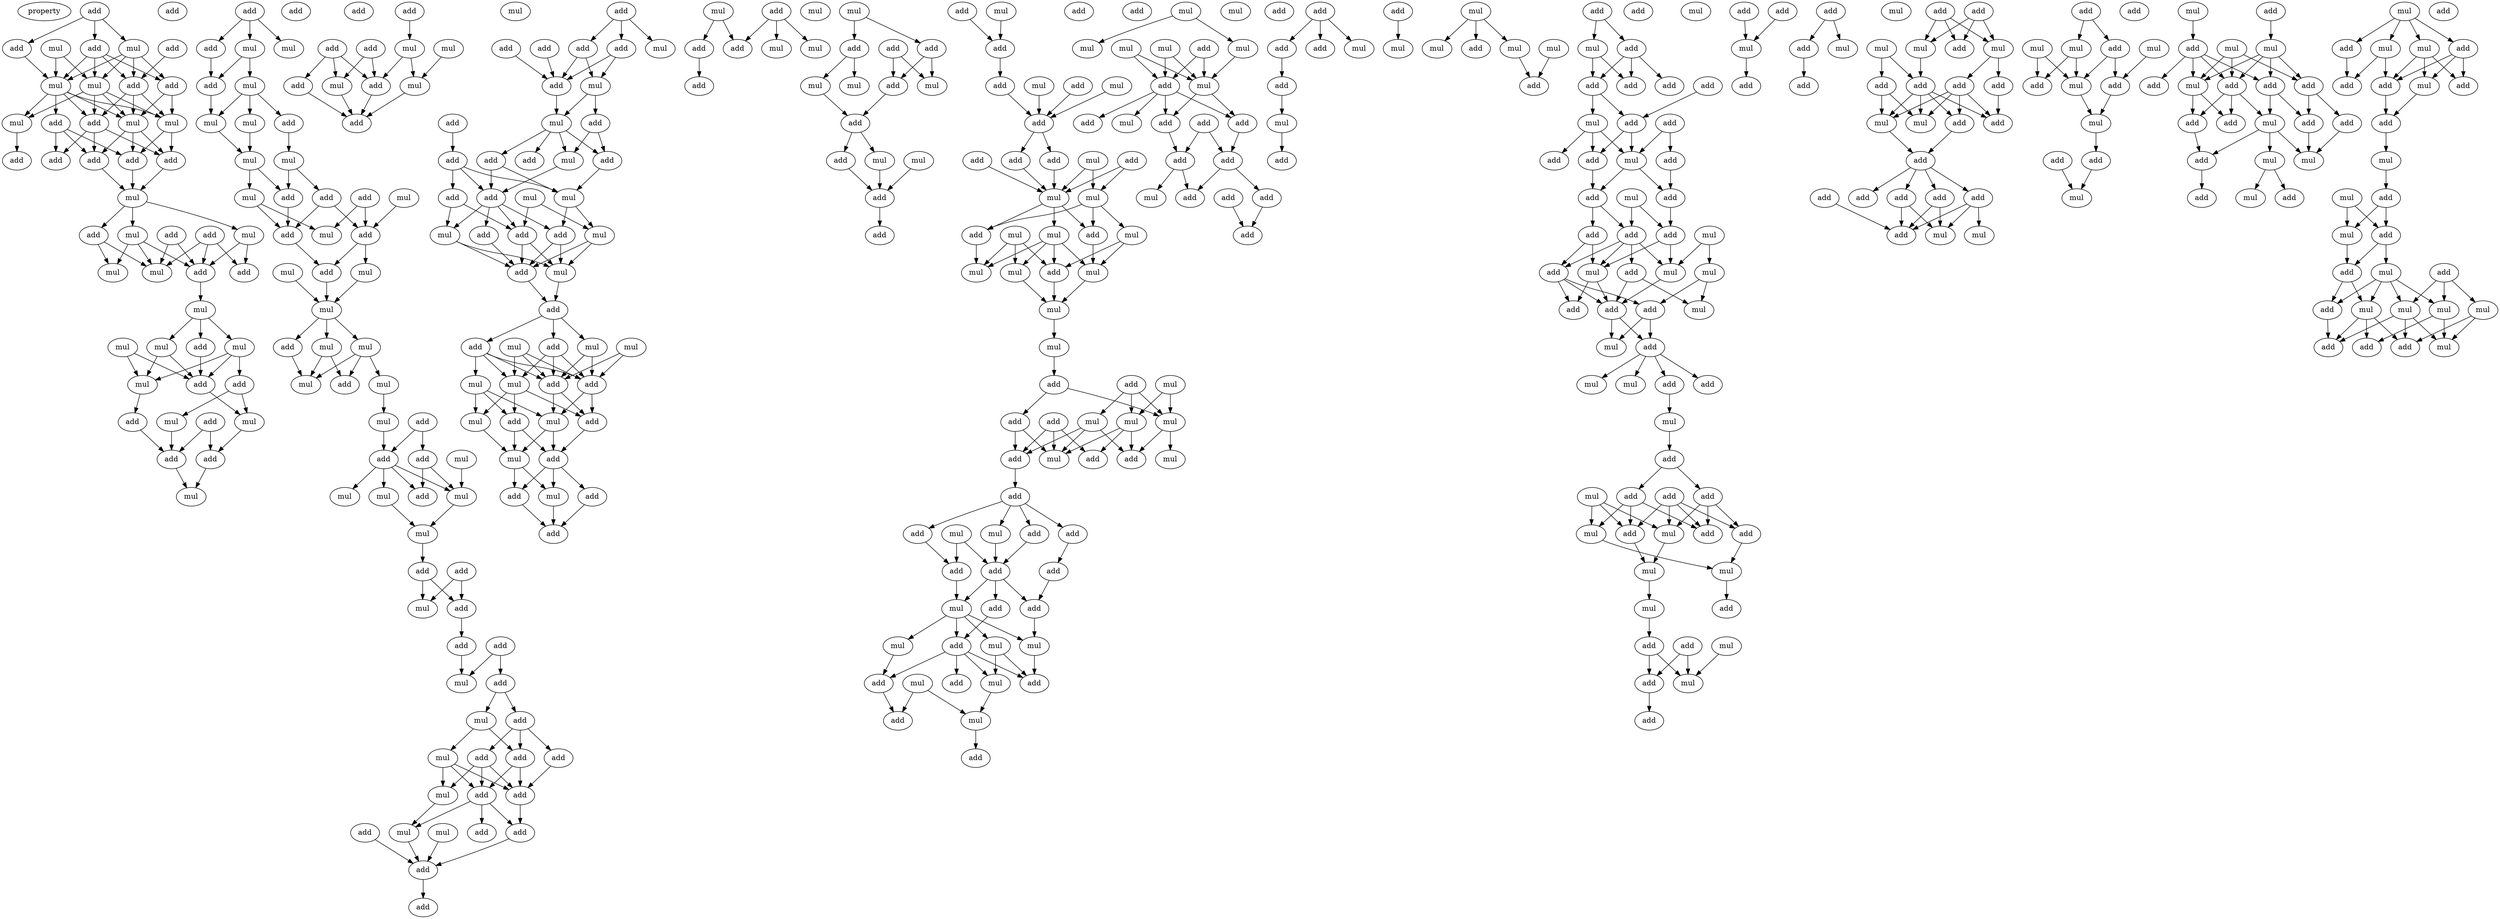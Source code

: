 digraph {
    node [fontcolor=black]
    property [mul=2,lf=1.9]
    0 [ label = add ];
    1 [ label = add ];
    2 [ label = add ];
    3 [ label = add ];
    4 [ label = mul ];
    5 [ label = mul ];
    6 [ label = add ];
    7 [ label = mul ];
    8 [ label = add ];
    9 [ label = mul ];
    10 [ label = add ];
    11 [ label = mul ];
    12 [ label = mul ];
    13 [ label = mul ];
    14 [ label = add ];
    15 [ label = add ];
    16 [ label = add ];
    17 [ label = add ];
    18 [ label = add ];
    19 [ label = add ];
    20 [ label = add ];
    21 [ label = mul ];
    22 [ label = mul ];
    23 [ label = add ];
    24 [ label = add ];
    25 [ label = mul ];
    26 [ label = add ];
    27 [ label = add ];
    28 [ label = add ];
    29 [ label = mul ];
    30 [ label = mul ];
    31 [ label = mul ];
    32 [ label = mul ];
    33 [ label = mul ];
    34 [ label = add ];
    35 [ label = mul ];
    36 [ label = add ];
    37 [ label = mul ];
    38 [ label = add ];
    39 [ label = mul ];
    40 [ label = mul ];
    41 [ label = add ];
    42 [ label = add ];
    43 [ label = add ];
    44 [ label = add ];
    45 [ label = mul ];
    46 [ label = add ];
    47 [ label = mul ];
    48 [ label = add ];
    49 [ label = mul ];
    50 [ label = mul ];
    51 [ label = add ];
    52 [ label = mul ];
    53 [ label = add ];
    54 [ label = mul ];
    55 [ label = mul ];
    56 [ label = mul ];
    57 [ label = mul ];
    58 [ label = add ];
    59 [ label = add ];
    60 [ label = add ];
    61 [ label = mul ];
    62 [ label = add ];
    63 [ label = mul ];
    64 [ label = add ];
    65 [ label = mul ];
    66 [ label = add ];
    67 [ label = mul ];
    68 [ label = mul ];
    69 [ label = add ];
    70 [ label = add ];
    71 [ label = mul ];
    72 [ label = mul ];
    73 [ label = add ];
    74 [ label = mul ];
    75 [ label = mul ];
    76 [ label = mul ];
    77 [ label = add ];
    78 [ label = mul ];
    79 [ label = add ];
    80 [ label = add ];
    81 [ label = mul ];
    82 [ label = mul ];
    83 [ label = mul ];
    84 [ label = add ];
    85 [ label = mul ];
    86 [ label = add ];
    87 [ label = add ];
    88 [ label = add ];
    89 [ label = add ];
    90 [ label = mul ];
    91 [ label = add ];
    92 [ label = add ];
    93 [ label = mul ];
    94 [ label = add ];
    95 [ label = add ];
    96 [ label = mul ];
    97 [ label = add ];
    98 [ label = mul ];
    99 [ label = add ];
    100 [ label = add ];
    101 [ label = mul ];
    102 [ label = add ];
    103 [ label = add ];
    104 [ label = add ];
    105 [ label = mul ];
    106 [ label = mul ];
    107 [ label = add ];
    108 [ label = add ];
    109 [ label = add ];
    110 [ label = add ];
    111 [ label = add ];
    112 [ label = mul ];
    113 [ label = add ];
    114 [ label = add ];
    115 [ label = mul ];
    116 [ label = mul ];
    117 [ label = add ];
    118 [ label = add ];
    119 [ label = mul ];
    120 [ label = add ];
    121 [ label = mul ];
    122 [ label = add ];
    123 [ label = add ];
    124 [ label = add ];
    125 [ label = add ];
    126 [ label = add ];
    127 [ label = mul ];
    128 [ label = add ];
    129 [ label = mul ];
    130 [ label = add ];
    131 [ label = add ];
    132 [ label = mul ];
    133 [ label = add ];
    134 [ label = mul ];
    135 [ label = add ];
    136 [ label = add ];
    137 [ label = add ];
    138 [ label = mul ];
    139 [ label = add ];
    140 [ label = add ];
    141 [ label = mul ];
    142 [ label = add ];
    143 [ label = add ];
    144 [ label = mul ];
    145 [ label = mul ];
    146 [ label = add ];
    147 [ label = add ];
    148 [ label = mul ];
    149 [ label = add ];
    150 [ label = add ];
    151 [ label = mul ];
    152 [ label = mul ];
    153 [ label = add ];
    154 [ label = mul ];
    155 [ label = add ];
    156 [ label = mul ];
    157 [ label = mul ];
    158 [ label = add ];
    159 [ label = mul ];
    160 [ label = mul ];
    161 [ label = add ];
    162 [ label = add ];
    163 [ label = mul ];
    164 [ label = add ];
    165 [ label = add ];
    166 [ label = mul ];
    167 [ label = add ];
    168 [ label = add ];
    169 [ label = mul ];
    170 [ label = add ];
    171 [ label = mul ];
    172 [ label = mul ];
    173 [ label = add ];
    174 [ label = add ];
    175 [ label = mul ];
    176 [ label = add ];
    177 [ label = mul ];
    178 [ label = add ];
    179 [ label = add ];
    180 [ label = add ];
    181 [ label = mul ];
    182 [ label = add ];
    183 [ label = mul ];
    184 [ label = mul ];
    185 [ label = add ];
    186 [ label = mul ];
    187 [ label = add ];
    188 [ label = mul ];
    189 [ label = add ];
    190 [ label = add ];
    191 [ label = add ];
    192 [ label = mul ];
    193 [ label = add ];
    194 [ label = mul ];
    195 [ label = add ];
    196 [ label = add ];
    197 [ label = add ];
    198 [ label = mul ];
    199 [ label = add ];
    200 [ label = add ];
    201 [ label = add ];
    202 [ label = mul ];
    203 [ label = add ];
    204 [ label = add ];
    205 [ label = mul ];
    206 [ label = mul ];
    207 [ label = add ];
    208 [ label = mul ];
    209 [ label = mul ];
    210 [ label = mul ];
    211 [ label = add ];
    212 [ label = mul ];
    213 [ label = mul ];
    214 [ label = add ];
    215 [ label = mul ];
    216 [ label = add ];
    217 [ label = mul ];
    218 [ label = mul ];
    219 [ label = add ];
    220 [ label = mul ];
    221 [ label = add ];
    222 [ label = mul ];
    223 [ label = mul ];
    224 [ label = add ];
    225 [ label = mul ];
    226 [ label = add ];
    227 [ label = mul ];
    228 [ label = add ];
    229 [ label = add ];
    230 [ label = mul ];
    231 [ label = add ];
    232 [ label = add ];
    233 [ label = add ];
    234 [ label = add ];
    235 [ label = add ];
    236 [ label = mul ];
    237 [ label = mul ];
    238 [ label = add ];
    239 [ label = add ];
    240 [ label = add ];
    241 [ label = add ];
    242 [ label = add ];
    243 [ label = mul ];
    244 [ label = mul ];
    245 [ label = mul ];
    246 [ label = add ];
    247 [ label = mul ];
    248 [ label = mul ];
    249 [ label = add ];
    250 [ label = mul ];
    251 [ label = add ];
    252 [ label = add ];
    253 [ label = add ];
    254 [ label = mul ];
    255 [ label = add ];
    256 [ label = mul ];
    257 [ label = mul ];
    258 [ label = mul ];
    259 [ label = mul ];
    260 [ label = add ];
    261 [ label = mul ];
    262 [ label = add ];
    263 [ label = mul ];
    264 [ label = add ];
    265 [ label = add ];
    266 [ label = mul ];
    267 [ label = add ];
    268 [ label = add ];
    269 [ label = add ];
    270 [ label = add ];
    271 [ label = add ];
    272 [ label = add ];
    273 [ label = mul ];
    274 [ label = add ];
    275 [ label = add ];
    276 [ label = mul ];
    277 [ label = add ];
    278 [ label = add ];
    279 [ label = add ];
    280 [ label = add ];
    281 [ label = mul ];
    282 [ label = add ];
    283 [ label = add ];
    284 [ label = mul ];
    285 [ label = mul ];
    286 [ label = mul ];
    287 [ label = mul ];
    288 [ label = mul ];
    289 [ label = add ];
    290 [ label = mul ];
    291 [ label = add ];
    292 [ label = add ];
    293 [ label = add ];
    294 [ label = add ];
    295 [ label = mul ];
    296 [ label = add ];
    297 [ label = add ];
    298 [ label = add ];
    299 [ label = add ];
    300 [ label = mul ];
    301 [ label = add ];
    302 [ label = add ];
    303 [ label = add ];
    304 [ label = add ];
    305 [ label = mul ];
    306 [ label = add ];
    307 [ label = mul ];
    308 [ label = add ];
    309 [ label = add ];
    310 [ label = add ];
    311 [ label = add ];
    312 [ label = mul ];
    313 [ label = add ];
    314 [ label = mul ];
    315 [ label = mul ];
    316 [ label = add ];
    317 [ label = mul ];
    318 [ label = add ];
    319 [ label = add ];
    320 [ label = add ];
    321 [ label = add ];
    322 [ label = mul ];
    323 [ label = add ];
    324 [ label = mul ];
    325 [ label = mul ];
    326 [ label = mul ];
    327 [ label = add ];
    328 [ label = add ];
    329 [ label = mul ];
    330 [ label = add ];
    331 [ label = add ];
    332 [ label = mul ];
    333 [ label = add ];
    334 [ label = add ];
    335 [ label = add ];
    336 [ label = add ];
    337 [ label = mul ];
    338 [ label = mul ];
    339 [ label = add ];
    340 [ label = mul ];
    341 [ label = mul ];
    342 [ label = add ];
    343 [ label = mul ];
    344 [ label = add ];
    345 [ label = mul ];
    346 [ label = add ];
    347 [ label = add ];
    348 [ label = mul ];
    349 [ label = add ];
    350 [ label = add ];
    351 [ label = mul ];
    352 [ label = add ];
    353 [ label = add ];
    354 [ label = add ];
    355 [ label = mul ];
    356 [ label = add ];
    357 [ label = add ];
    358 [ label = mul ];
    359 [ label = mul ];
    360 [ label = add ];
    361 [ label = add ];
    362 [ label = add ];
    363 [ label = mul ];
    364 [ label = add ];
    365 [ label = mul ];
    366 [ label = mul ];
    367 [ label = add ];
    368 [ label = add ];
    369 [ label = add ];
    370 [ label = add ];
    371 [ label = mul ];
    372 [ label = add ];
    373 [ label = add ];
    374 [ label = mul ];
    375 [ label = add ];
    376 [ label = add ];
    377 [ label = add ];
    378 [ label = add ];
    379 [ label = add ];
    380 [ label = add ];
    381 [ label = add ];
    382 [ label = mul ];
    383 [ label = mul ];
    384 [ label = add ];
    385 [ label = mul ];
    386 [ label = mul ];
    387 [ label = add ];
    388 [ label = mul ];
    389 [ label = mul ];
    390 [ label = add ];
    391 [ label = add ];
    392 [ label = add ];
    393 [ label = mul ];
    394 [ label = add ];
    395 [ label = add ];
    396 [ label = mul ];
    397 [ label = mul ];
    398 [ label = add ];
    399 [ label = mul ];
    400 [ label = mul ];
    401 [ label = add ];
    402 [ label = add ];
    403 [ label = add ];
    404 [ label = add ];
    405 [ label = mul ];
    406 [ label = add ];
    407 [ label = add ];
    408 [ label = add ];
    409 [ label = add ];
    410 [ label = mul ];
    411 [ label = add ];
    412 [ label = mul ];
    413 [ label = mul ];
    414 [ label = add ];
    415 [ label = add ];
    416 [ label = mul ];
    417 [ label = add ];
    418 [ label = mul ];
    419 [ label = mul ];
    420 [ label = mul ];
    421 [ label = add ];
    422 [ label = add ];
    423 [ label = mul ];
    424 [ label = add ];
    425 [ label = add ];
    426 [ label = add ];
    427 [ label = add ];
    428 [ label = add ];
    429 [ label = mul ];
    430 [ label = mul ];
    431 [ label = add ];
    432 [ label = mul ];
    433 [ label = add ];
    434 [ label = add ];
    435 [ label = mul ];
    436 [ label = add ];
    437 [ label = mul ];
    438 [ label = mul ];
    439 [ label = add ];
    440 [ label = mul ];
    441 [ label = mul ];
    442 [ label = add ];
    443 [ label = add ];
    444 [ label = add ];
    445 [ label = mul ];
    0 -> 2 [ name = 0 ];
    0 -> 3 [ name = 1 ];
    0 -> 5 [ name = 2 ];
    2 -> 7 [ name = 3 ];
    2 -> 8 [ name = 4 ];
    2 -> 9 [ name = 5 ];
    2 -> 10 [ name = 6 ];
    3 -> 9 [ name = 7 ];
    4 -> 7 [ name = 8 ];
    4 -> 9 [ name = 9 ];
    5 -> 7 [ name = 10 ];
    5 -> 8 [ name = 11 ];
    5 -> 9 [ name = 12 ];
    5 -> 10 [ name = 13 ];
    6 -> 8 [ name = 14 ];
    7 -> 11 [ name = 15 ];
    7 -> 12 [ name = 16 ];
    7 -> 13 [ name = 17 ];
    7 -> 15 [ name = 18 ];
    8 -> 12 [ name = 19 ];
    8 -> 13 [ name = 20 ];
    8 -> 15 [ name = 21 ];
    9 -> 11 [ name = 22 ];
    9 -> 12 [ name = 23 ];
    9 -> 13 [ name = 24 ];
    9 -> 14 [ name = 25 ];
    9 -> 15 [ name = 26 ];
    10 -> 12 [ name = 27 ];
    10 -> 13 [ name = 28 ];
    11 -> 18 [ name = 29 ];
    12 -> 16 [ name = 30 ];
    12 -> 19 [ name = 31 ];
    12 -> 20 [ name = 32 ];
    13 -> 16 [ name = 33 ];
    13 -> 19 [ name = 34 ];
    14 -> 17 [ name = 35 ];
    14 -> 19 [ name = 36 ];
    14 -> 20 [ name = 37 ];
    15 -> 16 [ name = 38 ];
    15 -> 17 [ name = 39 ];
    15 -> 20 [ name = 40 ];
    16 -> 21 [ name = 41 ];
    19 -> 21 [ name = 42 ];
    20 -> 21 [ name = 43 ];
    21 -> 22 [ name = 44 ];
    21 -> 25 [ name = 45 ];
    21 -> 26 [ name = 46 ];
    22 -> 27 [ name = 47 ];
    22 -> 28 [ name = 48 ];
    23 -> 27 [ name = 49 ];
    23 -> 29 [ name = 50 ];
    24 -> 27 [ name = 51 ];
    24 -> 28 [ name = 52 ];
    24 -> 29 [ name = 53 ];
    25 -> 27 [ name = 54 ];
    25 -> 29 [ name = 55 ];
    25 -> 30 [ name = 56 ];
    26 -> 29 [ name = 57 ];
    26 -> 30 [ name = 58 ];
    27 -> 31 [ name = 59 ];
    31 -> 32 [ name = 60 ];
    31 -> 34 [ name = 61 ];
    31 -> 35 [ name = 62 ];
    32 -> 37 [ name = 63 ];
    32 -> 38 [ name = 64 ];
    33 -> 37 [ name = 65 ];
    33 -> 38 [ name = 66 ];
    34 -> 38 [ name = 67 ];
    35 -> 36 [ name = 68 ];
    35 -> 37 [ name = 69 ];
    35 -> 38 [ name = 70 ];
    36 -> 39 [ name = 71 ];
    36 -> 40 [ name = 72 ];
    37 -> 41 [ name = 73 ];
    38 -> 40 [ name = 74 ];
    39 -> 44 [ name = 75 ];
    40 -> 43 [ name = 76 ];
    41 -> 44 [ name = 77 ];
    42 -> 43 [ name = 78 ];
    42 -> 44 [ name = 79 ];
    43 -> 45 [ name = 80 ];
    44 -> 45 [ name = 81 ];
    46 -> 47 [ name = 82 ];
    46 -> 48 [ name = 83 ];
    46 -> 49 [ name = 84 ];
    47 -> 50 [ name = 85 ];
    47 -> 51 [ name = 86 ];
    48 -> 51 [ name = 87 ];
    50 -> 52 [ name = 88 ];
    50 -> 53 [ name = 89 ];
    50 -> 54 [ name = 90 ];
    51 -> 52 [ name = 91 ];
    52 -> 55 [ name = 92 ];
    53 -> 56 [ name = 93 ];
    54 -> 55 [ name = 94 ];
    55 -> 57 [ name = 95 ];
    55 -> 59 [ name = 96 ];
    56 -> 59 [ name = 97 ];
    56 -> 60 [ name = 98 ];
    57 -> 62 [ name = 99 ];
    57 -> 63 [ name = 100 ];
    58 -> 63 [ name = 101 ];
    58 -> 64 [ name = 102 ];
    59 -> 62 [ name = 103 ];
    60 -> 62 [ name = 104 ];
    60 -> 64 [ name = 105 ];
    61 -> 64 [ name = 106 ];
    62 -> 66 [ name = 107 ];
    64 -> 66 [ name = 108 ];
    64 -> 67 [ name = 109 ];
    65 -> 68 [ name = 110 ];
    66 -> 68 [ name = 111 ];
    67 -> 68 [ name = 112 ];
    68 -> 70 [ name = 113 ];
    68 -> 71 [ name = 114 ];
    68 -> 72 [ name = 115 ];
    70 -> 75 [ name = 116 ];
    71 -> 73 [ name = 117 ];
    71 -> 75 [ name = 118 ];
    72 -> 73 [ name = 119 ];
    72 -> 74 [ name = 120 ];
    72 -> 75 [ name = 121 ];
    74 -> 76 [ name = 122 ];
    76 -> 79 [ name = 123 ];
    77 -> 79 [ name = 124 ];
    77 -> 80 [ name = 125 ];
    78 -> 83 [ name = 126 ];
    79 -> 81 [ name = 127 ];
    79 -> 82 [ name = 128 ];
    79 -> 83 [ name = 129 ];
    79 -> 84 [ name = 130 ];
    80 -> 83 [ name = 131 ];
    80 -> 84 [ name = 132 ];
    82 -> 85 [ name = 133 ];
    83 -> 85 [ name = 134 ];
    85 -> 88 [ name = 135 ];
    86 -> 89 [ name = 136 ];
    86 -> 90 [ name = 137 ];
    88 -> 89 [ name = 138 ];
    88 -> 90 [ name = 139 ];
    89 -> 91 [ name = 140 ];
    91 -> 93 [ name = 141 ];
    92 -> 93 [ name = 142 ];
    92 -> 94 [ name = 143 ];
    94 -> 95 [ name = 144 ];
    94 -> 96 [ name = 145 ];
    95 -> 97 [ name = 146 ];
    95 -> 99 [ name = 147 ];
    95 -> 100 [ name = 148 ];
    96 -> 97 [ name = 149 ];
    96 -> 98 [ name = 150 ];
    97 -> 102 [ name = 151 ];
    97 -> 103 [ name = 152 ];
    98 -> 101 [ name = 153 ];
    98 -> 102 [ name = 154 ];
    98 -> 103 [ name = 155 ];
    99 -> 102 [ name = 156 ];
    100 -> 101 [ name = 157 ];
    100 -> 102 [ name = 158 ];
    100 -> 103 [ name = 159 ];
    101 -> 105 [ name = 160 ];
    102 -> 107 [ name = 161 ];
    103 -> 104 [ name = 162 ];
    103 -> 105 [ name = 163 ];
    103 -> 107 [ name = 164 ];
    105 -> 109 [ name = 165 ];
    106 -> 109 [ name = 166 ];
    107 -> 109 [ name = 167 ];
    108 -> 109 [ name = 168 ];
    109 -> 110 [ name = 169 ];
    111 -> 112 [ name = 170 ];
    112 -> 118 [ name = 171 ];
    112 -> 119 [ name = 172 ];
    113 -> 116 [ name = 173 ];
    113 -> 117 [ name = 174 ];
    113 -> 118 [ name = 175 ];
    114 -> 116 [ name = 176 ];
    114 -> 118 [ name = 177 ];
    115 -> 119 [ name = 178 ];
    116 -> 120 [ name = 179 ];
    117 -> 120 [ name = 180 ];
    118 -> 120 [ name = 181 ];
    119 -> 120 [ name = 182 ];
    122 -> 123 [ name = 183 ];
    122 -> 124 [ name = 184 ];
    122 -> 127 [ name = 185 ];
    123 -> 128 [ name = 186 ];
    123 -> 129 [ name = 187 ];
    124 -> 128 [ name = 188 ];
    124 -> 129 [ name = 189 ];
    125 -> 128 [ name = 190 ];
    126 -> 128 [ name = 191 ];
    128 -> 132 [ name = 192 ];
    129 -> 131 [ name = 193 ];
    129 -> 132 [ name = 194 ];
    130 -> 135 [ name = 195 ];
    131 -> 133 [ name = 196 ];
    131 -> 134 [ name = 197 ];
    132 -> 133 [ name = 198 ];
    132 -> 134 [ name = 199 ];
    132 -> 136 [ name = 200 ];
    132 -> 137 [ name = 201 ];
    133 -> 141 [ name = 202 ];
    134 -> 139 [ name = 203 ];
    135 -> 139 [ name = 204 ];
    135 -> 140 [ name = 205 ];
    135 -> 141 [ name = 206 ];
    136 -> 139 [ name = 207 ];
    136 -> 141 [ name = 208 ];
    138 -> 143 [ name = 209 ];
    138 -> 144 [ name = 210 ];
    139 -> 142 [ name = 211 ];
    139 -> 143 [ name = 212 ];
    139 -> 145 [ name = 213 ];
    139 -> 146 [ name = 214 ];
    140 -> 143 [ name = 215 ];
    140 -> 145 [ name = 216 ];
    141 -> 142 [ name = 217 ];
    141 -> 144 [ name = 218 ];
    142 -> 147 [ name = 219 ];
    142 -> 148 [ name = 220 ];
    143 -> 147 [ name = 221 ];
    143 -> 148 [ name = 222 ];
    144 -> 147 [ name = 223 ];
    144 -> 148 [ name = 224 ];
    145 -> 147 [ name = 225 ];
    145 -> 148 [ name = 226 ];
    146 -> 147 [ name = 227 ];
    147 -> 149 [ name = 228 ];
    148 -> 149 [ name = 229 ];
    149 -> 150 [ name = 230 ];
    149 -> 152 [ name = 231 ];
    149 -> 153 [ name = 232 ];
    150 -> 155 [ name = 233 ];
    150 -> 156 [ name = 234 ];
    150 -> 157 [ name = 235 ];
    150 -> 158 [ name = 236 ];
    151 -> 155 [ name = 237 ];
    151 -> 156 [ name = 238 ];
    151 -> 158 [ name = 239 ];
    152 -> 155 [ name = 240 ];
    152 -> 158 [ name = 241 ];
    153 -> 155 [ name = 242 ];
    153 -> 156 [ name = 243 ];
    153 -> 158 [ name = 244 ];
    154 -> 155 [ name = 245 ];
    154 -> 158 [ name = 246 ];
    155 -> 159 [ name = 247 ];
    155 -> 162 [ name = 248 ];
    156 -> 160 [ name = 249 ];
    156 -> 161 [ name = 250 ];
    156 -> 162 [ name = 251 ];
    157 -> 159 [ name = 252 ];
    157 -> 160 [ name = 253 ];
    157 -> 161 [ name = 254 ];
    158 -> 159 [ name = 255 ];
    158 -> 162 [ name = 256 ];
    159 -> 163 [ name = 257 ];
    159 -> 164 [ name = 258 ];
    160 -> 163 [ name = 259 ];
    161 -> 163 [ name = 260 ];
    161 -> 164 [ name = 261 ];
    162 -> 164 [ name = 262 ];
    163 -> 165 [ name = 263 ];
    163 -> 166 [ name = 264 ];
    164 -> 165 [ name = 265 ];
    164 -> 166 [ name = 266 ];
    164 -> 167 [ name = 267 ];
    165 -> 168 [ name = 268 ];
    166 -> 168 [ name = 269 ];
    167 -> 168 [ name = 270 ];
    169 -> 173 [ name = 271 ];
    169 -> 174 [ name = 272 ];
    170 -> 171 [ name = 273 ];
    170 -> 174 [ name = 274 ];
    170 -> 175 [ name = 275 ];
    173 -> 176 [ name = 276 ];
    177 -> 179 [ name = 277 ];
    177 -> 180 [ name = 278 ];
    178 -> 182 [ name = 279 ];
    178 -> 183 [ name = 280 ];
    179 -> 182 [ name = 281 ];
    179 -> 183 [ name = 282 ];
    180 -> 181 [ name = 283 ];
    180 -> 184 [ name = 284 ];
    182 -> 185 [ name = 285 ];
    184 -> 185 [ name = 286 ];
    185 -> 186 [ name = 287 ];
    185 -> 187 [ name = 288 ];
    186 -> 189 [ name = 289 ];
    187 -> 189 [ name = 290 ];
    188 -> 189 [ name = 291 ];
    189 -> 191 [ name = 292 ];
    190 -> 193 [ name = 293 ];
    192 -> 193 [ name = 294 ];
    193 -> 196 [ name = 295 ];
    194 -> 199 [ name = 296 ];
    195 -> 199 [ name = 297 ];
    196 -> 199 [ name = 298 ];
    198 -> 199 [ name = 299 ];
    199 -> 200 [ name = 300 ];
    199 -> 204 [ name = 301 ];
    200 -> 206 [ name = 302 ];
    201 -> 205 [ name = 303 ];
    201 -> 206 [ name = 304 ];
    202 -> 205 [ name = 305 ];
    202 -> 206 [ name = 306 ];
    203 -> 206 [ name = 307 ];
    204 -> 206 [ name = 308 ];
    205 -> 207 [ name = 309 ];
    205 -> 209 [ name = 310 ];
    205 -> 211 [ name = 311 ];
    206 -> 207 [ name = 312 ];
    206 -> 208 [ name = 313 ];
    206 -> 211 [ name = 314 ];
    207 -> 213 [ name = 315 ];
    208 -> 212 [ name = 316 ];
    208 -> 213 [ name = 317 ];
    208 -> 214 [ name = 318 ];
    208 -> 215 [ name = 319 ];
    209 -> 213 [ name = 320 ];
    209 -> 214 [ name = 321 ];
    210 -> 212 [ name = 322 ];
    210 -> 214 [ name = 323 ];
    210 -> 215 [ name = 324 ];
    211 -> 212 [ name = 325 ];
    213 -> 217 [ name = 326 ];
    214 -> 217 [ name = 327 ];
    215 -> 217 [ name = 328 ];
    217 -> 218 [ name = 329 ];
    218 -> 221 [ name = 330 ];
    219 -> 222 [ name = 331 ];
    219 -> 223 [ name = 332 ];
    219 -> 225 [ name = 333 ];
    220 -> 222 [ name = 334 ];
    220 -> 225 [ name = 335 ];
    221 -> 224 [ name = 336 ];
    221 -> 225 [ name = 337 ];
    222 -> 227 [ name = 338 ];
    222 -> 228 [ name = 339 ];
    222 -> 229 [ name = 340 ];
    223 -> 227 [ name = 341 ];
    223 -> 228 [ name = 342 ];
    223 -> 231 [ name = 343 ];
    224 -> 227 [ name = 344 ];
    224 -> 231 [ name = 345 ];
    225 -> 228 [ name = 346 ];
    225 -> 230 [ name = 347 ];
    226 -> 227 [ name = 348 ];
    226 -> 229 [ name = 349 ];
    226 -> 231 [ name = 350 ];
    231 -> 232 [ name = 351 ];
    232 -> 233 [ name = 352 ];
    232 -> 234 [ name = 353 ];
    232 -> 235 [ name = 354 ];
    232 -> 237 [ name = 355 ];
    233 -> 240 [ name = 356 ];
    234 -> 238 [ name = 357 ];
    235 -> 239 [ name = 358 ];
    236 -> 238 [ name = 359 ];
    236 -> 240 [ name = 360 ];
    237 -> 238 [ name = 361 ];
    238 -> 241 [ name = 362 ];
    238 -> 242 [ name = 363 ];
    238 -> 243 [ name = 364 ];
    239 -> 242 [ name = 365 ];
    240 -> 243 [ name = 366 ];
    241 -> 246 [ name = 367 ];
    242 -> 244 [ name = 368 ];
    243 -> 244 [ name = 369 ];
    243 -> 245 [ name = 370 ];
    243 -> 246 [ name = 371 ];
    243 -> 247 [ name = 372 ];
    244 -> 252 [ name = 373 ];
    245 -> 250 [ name = 374 ];
    245 -> 252 [ name = 375 ];
    246 -> 249 [ name = 376 ];
    246 -> 250 [ name = 377 ];
    246 -> 251 [ name = 378 ];
    246 -> 252 [ name = 379 ];
    247 -> 249 [ name = 380 ];
    248 -> 253 [ name = 381 ];
    248 -> 254 [ name = 382 ];
    249 -> 253 [ name = 383 ];
    250 -> 254 [ name = 384 ];
    254 -> 255 [ name = 385 ];
    256 -> 258 [ name = 386 ];
    256 -> 261 [ name = 387 ];
    257 -> 262 [ name = 388 ];
    257 -> 263 [ name = 389 ];
    258 -> 263 [ name = 390 ];
    259 -> 262 [ name = 391 ];
    259 -> 263 [ name = 392 ];
    260 -> 262 [ name = 393 ];
    260 -> 263 [ name = 394 ];
    262 -> 264 [ name = 395 ];
    262 -> 265 [ name = 396 ];
    262 -> 266 [ name = 397 ];
    262 -> 267 [ name = 398 ];
    263 -> 264 [ name = 399 ];
    263 -> 265 [ name = 400 ];
    264 -> 270 [ name = 401 ];
    265 -> 269 [ name = 402 ];
    268 -> 269 [ name = 403 ];
    268 -> 270 [ name = 404 ];
    269 -> 271 [ name = 405 ];
    269 -> 272 [ name = 406 ];
    270 -> 272 [ name = 407 ];
    270 -> 273 [ name = 408 ];
    271 -> 275 [ name = 409 ];
    274 -> 275 [ name = 410 ];
    278 -> 279 [ name = 411 ];
    278 -> 280 [ name = 412 ];
    278 -> 281 [ name = 413 ];
    279 -> 283 [ name = 414 ];
    282 -> 284 [ name = 415 ];
    283 -> 286 [ name = 416 ];
    285 -> 287 [ name = 417 ];
    285 -> 289 [ name = 418 ];
    285 -> 290 [ name = 419 ];
    286 -> 291 [ name = 420 ];
    288 -> 292 [ name = 421 ];
    290 -> 292 [ name = 422 ];
    293 -> 294 [ name = 423 ];
    293 -> 295 [ name = 424 ];
    294 -> 297 [ name = 425 ];
    294 -> 298 [ name = 426 ];
    294 -> 299 [ name = 427 ];
    295 -> 297 [ name = 428 ];
    295 -> 298 [ name = 429 ];
    296 -> 302 [ name = 430 ];
    298 -> 300 [ name = 431 ];
    298 -> 302 [ name = 432 ];
    300 -> 303 [ name = 433 ];
    300 -> 304 [ name = 434 ];
    300 -> 305 [ name = 435 ];
    301 -> 305 [ name = 436 ];
    301 -> 306 [ name = 437 ];
    302 -> 303 [ name = 438 ];
    302 -> 305 [ name = 439 ];
    303 -> 308 [ name = 440 ];
    305 -> 308 [ name = 441 ];
    305 -> 309 [ name = 442 ];
    306 -> 309 [ name = 443 ];
    307 -> 310 [ name = 444 ];
    307 -> 311 [ name = 445 ];
    308 -> 310 [ name = 446 ];
    308 -> 313 [ name = 447 ];
    309 -> 311 [ name = 448 ];
    310 -> 314 [ name = 449 ];
    310 -> 316 [ name = 450 ];
    310 -> 317 [ name = 451 ];
    310 -> 318 [ name = 452 ];
    311 -> 314 [ name = 453 ];
    311 -> 317 [ name = 454 ];
    312 -> 315 [ name = 455 ];
    312 -> 317 [ name = 456 ];
    313 -> 314 [ name = 457 ];
    313 -> 316 [ name = 458 ];
    314 -> 320 [ name = 459 ];
    314 -> 321 [ name = 460 ];
    315 -> 319 [ name = 461 ];
    315 -> 322 [ name = 462 ];
    316 -> 319 [ name = 463 ];
    316 -> 320 [ name = 464 ];
    316 -> 321 [ name = 465 ];
    317 -> 321 [ name = 466 ];
    318 -> 321 [ name = 467 ];
    318 -> 322 [ name = 468 ];
    319 -> 323 [ name = 469 ];
    319 -> 324 [ name = 470 ];
    321 -> 323 [ name = 471 ];
    321 -> 324 [ name = 472 ];
    323 -> 325 [ name = 473 ];
    323 -> 326 [ name = 474 ];
    323 -> 327 [ name = 475 ];
    323 -> 328 [ name = 476 ];
    327 -> 329 [ name = 477 ];
    329 -> 330 [ name = 478 ];
    330 -> 331 [ name = 479 ];
    330 -> 333 [ name = 480 ];
    331 -> 335 [ name = 481 ];
    331 -> 336 [ name = 482 ];
    331 -> 338 [ name = 483 ];
    332 -> 336 [ name = 484 ];
    332 -> 337 [ name = 485 ];
    332 -> 338 [ name = 486 ];
    333 -> 335 [ name = 487 ];
    333 -> 337 [ name = 488 ];
    333 -> 339 [ name = 489 ];
    334 -> 335 [ name = 490 ];
    334 -> 336 [ name = 491 ];
    334 -> 337 [ name = 492 ];
    334 -> 339 [ name = 493 ];
    336 -> 341 [ name = 494 ];
    337 -> 341 [ name = 495 ];
    338 -> 340 [ name = 496 ];
    339 -> 340 [ name = 497 ];
    340 -> 342 [ name = 498 ];
    341 -> 343 [ name = 499 ];
    343 -> 344 [ name = 500 ];
    344 -> 347 [ name = 501 ];
    344 -> 348 [ name = 502 ];
    345 -> 348 [ name = 503 ];
    346 -> 347 [ name = 504 ];
    346 -> 348 [ name = 505 ];
    347 -> 349 [ name = 506 ];
    352 -> 355 [ name = 507 ];
    353 -> 355 [ name = 508 ];
    354 -> 356 [ name = 509 ];
    354 -> 359 [ name = 510 ];
    355 -> 357 [ name = 511 ];
    356 -> 360 [ name = 512 ];
    361 -> 363 [ name = 513 ];
    361 -> 364 [ name = 514 ];
    361 -> 365 [ name = 515 ];
    362 -> 363 [ name = 516 ];
    362 -> 364 [ name = 517 ];
    362 -> 365 [ name = 518 ];
    363 -> 367 [ name = 519 ];
    363 -> 368 [ name = 520 ];
    365 -> 370 [ name = 521 ];
    366 -> 369 [ name = 522 ];
    366 -> 370 [ name = 523 ];
    367 -> 372 [ name = 524 ];
    368 -> 371 [ name = 525 ];
    368 -> 372 [ name = 526 ];
    368 -> 373 [ name = 527 ];
    368 -> 374 [ name = 528 ];
    369 -> 371 [ name = 529 ];
    369 -> 374 [ name = 530 ];
    370 -> 371 [ name = 531 ];
    370 -> 372 [ name = 532 ];
    370 -> 373 [ name = 533 ];
    370 -> 374 [ name = 534 ];
    371 -> 375 [ name = 535 ];
    373 -> 375 [ name = 536 ];
    375 -> 376 [ name = 537 ];
    375 -> 377 [ name = 538 ];
    375 -> 379 [ name = 539 ];
    375 -> 380 [ name = 540 ];
    376 -> 381 [ name = 541 ];
    376 -> 382 [ name = 542 ];
    377 -> 381 [ name = 543 ];
    377 -> 382 [ name = 544 ];
    377 -> 383 [ name = 545 ];
    378 -> 381 [ name = 546 ];
    380 -> 381 [ name = 547 ];
    380 -> 382 [ name = 548 ];
    384 -> 385 [ name = 549 ];
    384 -> 387 [ name = 550 ];
    385 -> 389 [ name = 551 ];
    385 -> 392 [ name = 552 ];
    386 -> 390 [ name = 553 ];
    387 -> 389 [ name = 554 ];
    387 -> 390 [ name = 555 ];
    388 -> 389 [ name = 556 ];
    388 -> 392 [ name = 557 ];
    389 -> 393 [ name = 558 ];
    390 -> 393 [ name = 559 ];
    393 -> 395 [ name = 560 ];
    394 -> 396 [ name = 561 ];
    395 -> 396 [ name = 562 ];
    397 -> 401 [ name = 563 ];
    398 -> 400 [ name = 564 ];
    399 -> 404 [ name = 565 ];
    399 -> 405 [ name = 566 ];
    399 -> 406 [ name = 567 ];
    400 -> 403 [ name = 568 ];
    400 -> 404 [ name = 569 ];
    400 -> 405 [ name = 570 ];
    400 -> 406 [ name = 571 ];
    401 -> 402 [ name = 572 ];
    401 -> 403 [ name = 573 ];
    401 -> 405 [ name = 574 ];
    401 -> 406 [ name = 575 ];
    403 -> 408 [ name = 576 ];
    403 -> 410 [ name = 577 ];
    404 -> 407 [ name = 578 ];
    404 -> 408 [ name = 579 ];
    405 -> 409 [ name = 580 ];
    405 -> 411 [ name = 581 ];
    406 -> 409 [ name = 582 ];
    406 -> 410 [ name = 583 ];
    406 -> 411 [ name = 584 ];
    407 -> 412 [ name = 585 ];
    408 -> 412 [ name = 586 ];
    410 -> 412 [ name = 587 ];
    410 -> 413 [ name = 588 ];
    410 -> 414 [ name = 589 ];
    411 -> 414 [ name = 590 ];
    413 -> 415 [ name = 591 ];
    413 -> 416 [ name = 592 ];
    414 -> 417 [ name = 593 ];
    418 -> 419 [ name = 594 ];
    418 -> 420 [ name = 595 ];
    418 -> 421 [ name = 596 ];
    418 -> 422 [ name = 597 ];
    419 -> 424 [ name = 598 ];
    419 -> 426 [ name = 599 ];
    420 -> 423 [ name = 600 ];
    420 -> 425 [ name = 601 ];
    420 -> 426 [ name = 602 ];
    421 -> 424 [ name = 603 ];
    422 -> 423 [ name = 604 ];
    422 -> 425 [ name = 605 ];
    422 -> 426 [ name = 606 ];
    423 -> 427 [ name = 607 ];
    426 -> 427 [ name = 608 ];
    427 -> 429 [ name = 609 ];
    429 -> 431 [ name = 610 ];
    430 -> 432 [ name = 611 ];
    430 -> 433 [ name = 612 ];
    431 -> 432 [ name = 613 ];
    431 -> 433 [ name = 614 ];
    432 -> 436 [ name = 615 ];
    433 -> 435 [ name = 616 ];
    433 -> 436 [ name = 617 ];
    434 -> 437 [ name = 618 ];
    434 -> 440 [ name = 619 ];
    434 -> 441 [ name = 620 ];
    435 -> 437 [ name = 621 ];
    435 -> 438 [ name = 622 ];
    435 -> 439 [ name = 623 ];
    435 -> 440 [ name = 624 ];
    436 -> 438 [ name = 625 ];
    436 -> 439 [ name = 626 ];
    437 -> 442 [ name = 627 ];
    437 -> 444 [ name = 628 ];
    437 -> 445 [ name = 629 ];
    438 -> 442 [ name = 630 ];
    438 -> 443 [ name = 631 ];
    438 -> 444 [ name = 632 ];
    439 -> 442 [ name = 633 ];
    440 -> 443 [ name = 634 ];
    440 -> 445 [ name = 635 ];
    441 -> 444 [ name = 636 ];
    441 -> 445 [ name = 637 ];
}
